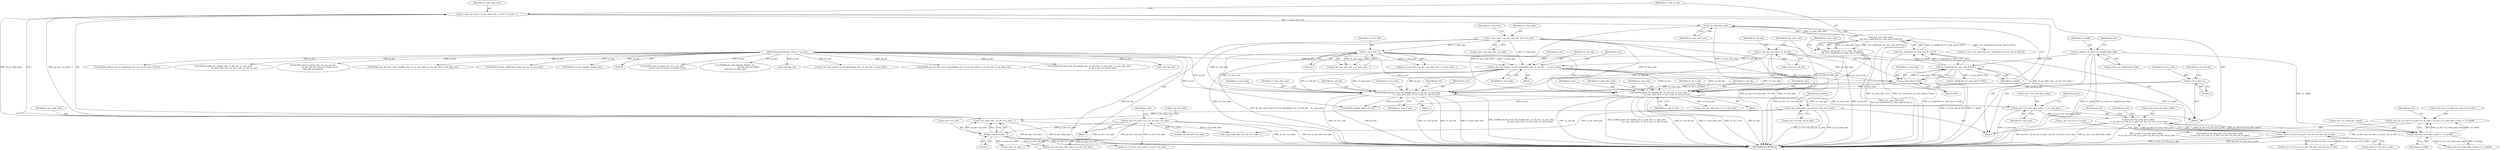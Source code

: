 digraph "0_Android_4a524d3a8ae9aa20c36430008e6bd429443f8f1d_1@pointer" {
"1000777" [label="(Call,ps_dec->ps_cur_slice->u2_first_mb_in_slice = ps_dec->u2_total_mbs_coded << u1_mbaff)"];
"1000783" [label="(Call,ps_dec->u2_total_mbs_coded << u1_mbaff)"];
"1000668" [label="(Call,ps_dec->u2_total_mbs_coded\n >= ps_dec->u2_frm_ht_in_mbs * ps_dec->u2_frm_wd_in_mbs)"];
"1000652" [label="(Call,ps_dec->u2_total_mbs_coded += u1_num_mbs)"];
"1000645" [label="(Call,ih264d_decode_recon_tfr_nmb(ps_dec, u1_mb_idx, u1_num_mbs,\n                             u1_num_mbs_next, u1_tfr_n_mb, u1_end_of_row))"];
"1000584" [label="(Call,ps_dec->pf_mvpred_ref_tfr_nby2mb(ps_dec, u1_mb_idx,    u1_num_mbs))"];
"1000130" [label="(MethodParameterIn,dec_struct_t * ps_dec)"];
"1000141" [label="(Call,u1_mb_idx = ps_dec->u1_mb_idx)"];
"1000487" [label="(Call,u1_num_mbs = ps_dec->u4_num_mbs_cur_nmb)"];
"1000501" [label="(Call,u1_num_mbs - 1)"];
"1000612" [label="(Call,u1_num_mbs & 0x01)"];
"1000607" [label="(Call,!u1_num_mbs_next)"];
"1000595" [label="(Call,u1_num_mbs_next = i2_pic_wdin_mbs - ps_dec->u2_mbx - 1)"];
"1000597" [label="(Call,i2_pic_wdin_mbs - ps_dec->u2_mbx - 1)"];
"1000150" [label="(Call,i2_pic_wdin_mbs = ps_dec->u2_frm_wd_in_mbs)"];
"1000599" [label="(Call,ps_dec->u2_mbx - 1)"];
"1000538" [label="(Call,ps_dec->u2_mbx = ps_cur_mb_info->u2_mbx)"];
"1000618" [label="(Call,u1_tfr_n_mb = 1)"];
"1000604" [label="(Call,u1_end_of_row = (!u1_num_mbs_next)\n && (!(u1_mbaff && (u1_num_mbs & 0x01))))"];
"1000606" [label="(Call,(!u1_num_mbs_next)\n && (!(u1_mbaff && (u1_num_mbs & 0x01))))"];
"1000609" [label="(Call,!(u1_mbaff && (u1_num_mbs & 0x01)))"];
"1000610" [label="(Call,u1_mbaff && (u1_num_mbs & 0x01))"];
"1000189" [label="(Call,u1_mbaff = ps_slice->u1_mbaff_frame_flag)"];
"1000631" [label="(Call,ih264d_parse_tfr_nmb(ps_dec, u1_mb_idx, u1_num_mbs,\n                            u1_num_mbs_next, u1_tfr_n_mb, u1_end_of_row))"];
"1000672" [label="(Call,ps_dec->u2_frm_ht_in_mbs * ps_dec->u2_frm_wd_in_mbs)"];
"1000227" [label="(Call,ih264d_end_of_pic(ps_dec, u1_is_idr_slice,\n                ps_dec->ps_cur_slice->u2_frame_num))"];
"1000668" [label="(Call,ps_dec->u2_total_mbs_coded\n >= ps_dec->u2_frm_ht_in_mbs * ps_dec->u2_frm_wd_in_mbs)"];
"1000645" [label="(Call,ih264d_decode_recon_tfr_nmb(ps_dec, u1_mb_idx, u1_num_mbs,\n                             u1_num_mbs_next, u1_tfr_n_mb, u1_end_of_row))"];
"1000651" [label="(Identifier,u1_end_of_row)"];
"1000597" [label="(Call,i2_pic_wdin_mbs - ps_dec->u2_mbx - 1)"];
"1000600" [label="(Call,ps_dec->u2_mbx)"];
"1000623" [label="(Identifier,ps_cur_mb_info)"];
"1001269" [label="(Call,ps_dec->u2_frm_ht_in_mbs * ps_dec->u2_frm_wd_in_mbs)"];
"1000503" [label="(Literal,1)"];
"1000357" [label="(Call,ih264d_get_next_display_field(ps_dec,\n                                              ps_dec->ps_out_buffer,\n &(ps_dec->s_disp_op)))"];
"1000630" [label="(Block,)"];
"1000604" [label="(Call,u1_end_of_row = (!u1_num_mbs_next)\n && (!(u1_mbaff && (u1_num_mbs & 0x01))))"];
"1001250" [label="(Call,ps_dec->i2_prev_slice_mbx = ps_dec->u2_mbx)"];
"1000547" [label="(Identifier,ps_dec)"];
"1000609" [label="(Call,!(u1_mbaff && (u1_num_mbs & 0x01)))"];
"1000689" [label="(Identifier,ps_dec)"];
"1001104" [label="(Call,ps_dec->u2_mbx - 1)"];
"1000676" [label="(Call,ps_dec->u2_frm_wd_in_mbs)"];
"1000497" [label="(Call,ps_dec->ps_nmb_info + u1_num_mbs - 1)"];
"1000456" [label="(Call,(void *)ps_dec)"];
"1001148" [label="(Call,ps_dec->pf_mvpred_ref_tfr_nby2mb(ps_dec, u1_mb_idx, u1_num_mbs))"];
"1000691" [label="(Call,ps_dec->i2_prev_slice_mbx = ps_dec->u2_mbx)"];
"1000612" [label="(Call,u1_num_mbs & 0x01)"];
"1000996" [label="(Call,ih264d_get_mb_info_cavlc_nonmbaff(ps_dec, i2_cur_mb_addr, ps_cur_mb_info, i2_mb_skip_run))"];
"1000486" [label="(Block,)"];
"1001102" [label="(Call,i2_pic_wdin_mbs - ps_dec->u2_mbx - 1)"];
"1000570" [label="(Block,)"];
"1000596" [label="(Identifier,u1_num_mbs_next)"];
"1000649" [label="(Identifier,u1_num_mbs_next)"];
"1000669" [label="(Call,ps_dec->u2_total_mbs_coded)"];
"1000682" [label="(Identifier,ps_dec)"];
"1000784" [label="(Call,ps_dec->u2_total_mbs_coded)"];
"1000542" [label="(Call,ps_cur_mb_info->u2_mbx)"];
"1000152" [label="(Call,ps_dec->u2_frm_wd_in_mbs)"];
"1000632" [label="(Identifier,ps_dec)"];
"1001186" [label="(Call,ih264d_decode_recon_tfr_nmb(ps_dec, u1_mb_idx, u1_num_mbs, u1_num_mbs_next,\n                                             u1_tfr_n_mb, u1_end_of_row))"];
"1000159" [label="(Identifier,ps_bitstrm)"];
"1000191" [label="(Call,ps_slice->u1_mbaff_frame_flag)"];
"1000595" [label="(Call,u1_num_mbs_next = i2_pic_wdin_mbs - ps_dec->u2_mbx - 1)"];
"1000659" [label="(Identifier,ps_dec)"];
"1001111" [label="(Call,(!u1_num_mbs_next) && (!(u1_mbaff && (u1_num_mbs & 0x01))))"];
"1000672" [label="(Call,ps_dec->u2_frm_ht_in_mbs * ps_dec->u2_frm_wd_in_mbs)"];
"1000189" [label="(Call,u1_mbaff = ps_slice->u1_mbaff_frame_flag)"];
"1000635" [label="(Identifier,u1_num_mbs_next)"];
"1000656" [label="(Identifier,u1_num_mbs)"];
"1000412" [label="(Call,(void *)ps_dec)"];
"1000892" [label="(Call,ih264d_update_qp(ps_dec, 0))"];
"1000634" [label="(Identifier,u1_num_mbs)"];
"1000586" [label="(Identifier,u1_mb_idx)"];
"1000151" [label="(Identifier,i2_pic_wdin_mbs)"];
"1000493" [label="(Identifier,u1_num_mbs)"];
"1000143" [label="(Call,ps_dec->u1_mb_idx)"];
"1000190" [label="(Identifier,u1_mbaff)"];
"1000613" [label="(Identifier,u1_num_mbs)"];
"1001284" [label="(MethodReturn,WORD32)"];
"1000488" [label="(Identifier,u1_num_mbs)"];
"1000636" [label="(Identifier,u1_tfr_n_mb)"];
"1000585" [label="(Identifier,ps_dec)"];
"1000777" [label="(Call,ps_dec->ps_cur_slice->u2_first_mb_in_slice = ps_dec->u2_total_mbs_coded << u1_mbaff)"];
"1000141" [label="(Call,u1_mb_idx = ps_dec->u1_mb_idx)"];
"1000200" [label="(Identifier,ps_dec)"];
"1000583" [label="(Block,)"];
"1000809" [label="(Call,ps_dec->u2_total_mbs_coded << u1_mbaff)"];
"1001061" [label="(Call,ih264d_update_nnz_for_skipmb(ps_dec, ps_cur_mb_info, CAVLC))"];
"1000638" [label="(Call,ps_dec->ps_nmb_info += u1_num_mbs)"];
"1001172" [label="(Call,ih264d_parse_tfr_nmb(ps_dec, u1_mb_idx, u1_num_mbs,\n                                     u1_num_mbs_next, u1_tfr_n_mb, u1_end_of_row))"];
"1000644" [label="(Block,)"];
"1000647" [label="(Identifier,u1_mb_idx)"];
"1000142" [label="(Identifier,u1_mb_idx)"];
"1000489" [label="(Call,ps_dec->u4_num_mbs_cur_nmb)"];
"1000606" [label="(Call,(!u1_num_mbs_next)\n && (!(u1_mbaff && (u1_num_mbs & 0x01))))"];
"1000620" [label="(Literal,1)"];
"1000587" [label="(Identifier,u1_num_mbs)"];
"1000318" [label="(Call,ih264d_start_of_pic(ps_dec, poc, ps_cur_poc,\n                        ps_dec->ps_cur_slice->u2_frame_num,\n &ps_dec->ps_pps[j]))"];
"1000783" [label="(Call,ps_dec->u2_total_mbs_coded << u1_mbaff)"];
"1000614" [label="(Literal,0x01)"];
"1000650" [label="(Identifier,u1_tfr_n_mb)"];
"1000619" [label="(Identifier,u1_tfr_n_mb)"];
"1000791" [label="(Identifier,ps_dec)"];
"1000654" [label="(Identifier,ps_dec)"];
"1000667" [label="(ControlStructure,if(ps_dec->u2_total_mbs_coded\n >= ps_dec->u2_frm_ht_in_mbs * ps_dec->u2_frm_wd_in_mbs))"];
"1000502" [label="(Identifier,u1_num_mbs)"];
"1000607" [label="(Call,!u1_num_mbs_next)"];
"1000538" [label="(Call,ps_dec->u2_mbx = ps_cur_mb_info->u2_mbx)"];
"1000539" [label="(Call,ps_dec->u2_mbx)"];
"1000990" [label="(Call,ih264d_get_mb_info_cavlc_mbaff(ps_dec, i2_cur_mb_addr, ps_cur_mb_info, i2_mb_skip_run))"];
"1001115" [label="(Call,u1_mbaff && (u1_num_mbs & 0x01))"];
"1000633" [label="(Identifier,u1_mb_idx)"];
"1000495" [label="(Call,ps_cur_mb_info = ps_dec->ps_nmb_info + u1_num_mbs - 1)"];
"1000590" [label="(Identifier,ps_dec)"];
"1000603" [label="(Literal,1)"];
"1000605" [label="(Identifier,u1_end_of_row)"];
"1000610" [label="(Call,u1_mbaff && (u1_num_mbs & 0x01))"];
"1000646" [label="(Identifier,ps_dec)"];
"1000653" [label="(Call,ps_dec->u2_total_mbs_coded)"];
"1000599" [label="(Call,ps_dec->u2_mbx - 1)"];
"1001089" [label="(Call,ih264d_update_mbaff_left_nnz(ps_dec, ps_cur_mb_info))"];
"1000598" [label="(Identifier,i2_pic_wdin_mbs)"];
"1000584" [label="(Call,ps_dec->pf_mvpred_ref_tfr_nby2mb(ps_dec, u1_mb_idx,    u1_num_mbs))"];
"1000150" [label="(Call,i2_pic_wdin_mbs = ps_dec->u2_frm_wd_in_mbs)"];
"1000608" [label="(Identifier,u1_num_mbs_next)"];
"1000648" [label="(Identifier,u1_num_mbs)"];
"1000640" [label="(Identifier,ps_dec)"];
"1000618" [label="(Call,u1_tfr_n_mb = 1)"];
"1000130" [label="(MethodParameterIn,dec_struct_t * ps_dec)"];
"1000205" [label="(Call,ih264d_err_pic_dispbuf_mgr(ps_dec))"];
"1000501" [label="(Call,u1_num_mbs - 1)"];
"1000487" [label="(Call,u1_num_mbs = ps_dec->u4_num_mbs_cur_nmb)"];
"1000611" [label="(Identifier,u1_mbaff)"];
"1000787" [label="(Identifier,u1_mbaff)"];
"1000616" [label="(Identifier,u1_slice_end)"];
"1000631" [label="(Call,ih264d_parse_tfr_nmb(ps_dec, u1_mb_idx, u1_num_mbs,\n                            u1_num_mbs_next, u1_tfr_n_mb, u1_end_of_row))"];
"1000673" [label="(Call,ps_dec->u2_frm_ht_in_mbs)"];
"1000637" [label="(Identifier,u1_end_of_row)"];
"1000652" [label="(Call,ps_dec->u2_total_mbs_coded += u1_num_mbs)"];
"1000778" [label="(Call,ps_dec->ps_cur_slice->u2_first_mb_in_slice)"];
"1000136" [label="(Block,)"];
"1000777" -> "1000136"  [label="AST: "];
"1000777" -> "1000783"  [label="CFG: "];
"1000778" -> "1000777"  [label="AST: "];
"1000783" -> "1000777"  [label="AST: "];
"1000791" -> "1000777"  [label="CFG: "];
"1000777" -> "1001284"  [label="DDG: ps_dec->ps_cur_slice->u2_first_mb_in_slice"];
"1000783" -> "1000777"  [label="DDG: ps_dec->u2_total_mbs_coded"];
"1000783" -> "1000777"  [label="DDG: u1_mbaff"];
"1000783" -> "1000787"  [label="CFG: "];
"1000784" -> "1000783"  [label="AST: "];
"1000787" -> "1000783"  [label="AST: "];
"1000668" -> "1000783"  [label="DDG: ps_dec->u2_total_mbs_coded"];
"1000189" -> "1000783"  [label="DDG: u1_mbaff"];
"1000610" -> "1000783"  [label="DDG: u1_mbaff"];
"1000783" -> "1000809"  [label="DDG: ps_dec->u2_total_mbs_coded"];
"1000783" -> "1000809"  [label="DDG: u1_mbaff"];
"1000668" -> "1000667"  [label="AST: "];
"1000668" -> "1000672"  [label="CFG: "];
"1000669" -> "1000668"  [label="AST: "];
"1000672" -> "1000668"  [label="AST: "];
"1000682" -> "1000668"  [label="CFG: "];
"1000689" -> "1000668"  [label="CFG: "];
"1000668" -> "1001284"  [label="DDG: ps_dec->u2_total_mbs_coded\n >= ps_dec->u2_frm_ht_in_mbs * ps_dec->u2_frm_wd_in_mbs"];
"1000668" -> "1001284"  [label="DDG: ps_dec->u2_frm_ht_in_mbs * ps_dec->u2_frm_wd_in_mbs"];
"1000668" -> "1001284"  [label="DDG: ps_dec->u2_total_mbs_coded"];
"1000652" -> "1000668"  [label="DDG: ps_dec->u2_total_mbs_coded"];
"1000672" -> "1000668"  [label="DDG: ps_dec->u2_frm_ht_in_mbs"];
"1000672" -> "1000668"  [label="DDG: ps_dec->u2_frm_wd_in_mbs"];
"1000652" -> "1000570"  [label="AST: "];
"1000652" -> "1000656"  [label="CFG: "];
"1000653" -> "1000652"  [label="AST: "];
"1000656" -> "1000652"  [label="AST: "];
"1000659" -> "1000652"  [label="CFG: "];
"1000652" -> "1001284"  [label="DDG: u1_num_mbs"];
"1000645" -> "1000652"  [label="DDG: u1_num_mbs"];
"1000631" -> "1000652"  [label="DDG: u1_num_mbs"];
"1000645" -> "1000644"  [label="AST: "];
"1000645" -> "1000651"  [label="CFG: "];
"1000646" -> "1000645"  [label="AST: "];
"1000647" -> "1000645"  [label="AST: "];
"1000648" -> "1000645"  [label="AST: "];
"1000649" -> "1000645"  [label="AST: "];
"1000650" -> "1000645"  [label="AST: "];
"1000651" -> "1000645"  [label="AST: "];
"1000654" -> "1000645"  [label="CFG: "];
"1000645" -> "1001284"  [label="DDG: u1_tfr_n_mb"];
"1000645" -> "1001284"  [label="DDG: ps_dec"];
"1000645" -> "1001284"  [label="DDG: u1_end_of_row"];
"1000645" -> "1001284"  [label="DDG: u1_mb_idx"];
"1000645" -> "1001284"  [label="DDG: u1_num_mbs_next"];
"1000645" -> "1001284"  [label="DDG: ih264d_decode_recon_tfr_nmb(ps_dec, u1_mb_idx, u1_num_mbs,\n                             u1_num_mbs_next, u1_tfr_n_mb, u1_end_of_row)"];
"1000584" -> "1000645"  [label="DDG: ps_dec"];
"1000584" -> "1000645"  [label="DDG: u1_mb_idx"];
"1000584" -> "1000645"  [label="DDG: u1_num_mbs"];
"1000130" -> "1000645"  [label="DDG: ps_dec"];
"1000141" -> "1000645"  [label="DDG: u1_mb_idx"];
"1000612" -> "1000645"  [label="DDG: u1_num_mbs"];
"1000487" -> "1000645"  [label="DDG: u1_num_mbs"];
"1000501" -> "1000645"  [label="DDG: u1_num_mbs"];
"1000607" -> "1000645"  [label="DDG: u1_num_mbs_next"];
"1000618" -> "1000645"  [label="DDG: u1_tfr_n_mb"];
"1000604" -> "1000645"  [label="DDG: u1_end_of_row"];
"1000645" -> "1000892"  [label="DDG: ps_dec"];
"1000584" -> "1000583"  [label="AST: "];
"1000584" -> "1000587"  [label="CFG: "];
"1000585" -> "1000584"  [label="AST: "];
"1000586" -> "1000584"  [label="AST: "];
"1000587" -> "1000584"  [label="AST: "];
"1000590" -> "1000584"  [label="CFG: "];
"1000584" -> "1001284"  [label="DDG: ps_dec->pf_mvpred_ref_tfr_nby2mb(ps_dec, u1_mb_idx,    u1_num_mbs)"];
"1000130" -> "1000584"  [label="DDG: ps_dec"];
"1000141" -> "1000584"  [label="DDG: u1_mb_idx"];
"1000487" -> "1000584"  [label="DDG: u1_num_mbs"];
"1000501" -> "1000584"  [label="DDG: u1_num_mbs"];
"1000584" -> "1000612"  [label="DDG: u1_num_mbs"];
"1000584" -> "1000631"  [label="DDG: ps_dec"];
"1000584" -> "1000631"  [label="DDG: u1_mb_idx"];
"1000584" -> "1000631"  [label="DDG: u1_num_mbs"];
"1000130" -> "1000129"  [label="AST: "];
"1000130" -> "1001284"  [label="DDG: ps_dec"];
"1000130" -> "1000205"  [label="DDG: ps_dec"];
"1000130" -> "1000227"  [label="DDG: ps_dec"];
"1000130" -> "1000318"  [label="DDG: ps_dec"];
"1000130" -> "1000357"  [label="DDG: ps_dec"];
"1000130" -> "1000412"  [label="DDG: ps_dec"];
"1000130" -> "1000456"  [label="DDG: ps_dec"];
"1000130" -> "1000631"  [label="DDG: ps_dec"];
"1000130" -> "1000892"  [label="DDG: ps_dec"];
"1000130" -> "1000990"  [label="DDG: ps_dec"];
"1000130" -> "1000996"  [label="DDG: ps_dec"];
"1000130" -> "1001061"  [label="DDG: ps_dec"];
"1000130" -> "1001089"  [label="DDG: ps_dec"];
"1000130" -> "1001148"  [label="DDG: ps_dec"];
"1000130" -> "1001172"  [label="DDG: ps_dec"];
"1000130" -> "1001186"  [label="DDG: ps_dec"];
"1000141" -> "1000136"  [label="AST: "];
"1000141" -> "1000143"  [label="CFG: "];
"1000142" -> "1000141"  [label="AST: "];
"1000143" -> "1000141"  [label="AST: "];
"1000151" -> "1000141"  [label="CFG: "];
"1000141" -> "1001284"  [label="DDG: u1_mb_idx"];
"1000141" -> "1001284"  [label="DDG: ps_dec->u1_mb_idx"];
"1000141" -> "1000631"  [label="DDG: u1_mb_idx"];
"1000487" -> "1000486"  [label="AST: "];
"1000487" -> "1000489"  [label="CFG: "];
"1000488" -> "1000487"  [label="AST: "];
"1000489" -> "1000487"  [label="AST: "];
"1000493" -> "1000487"  [label="CFG: "];
"1000487" -> "1001284"  [label="DDG: ps_dec->u4_num_mbs_cur_nmb"];
"1000487" -> "1001284"  [label="DDG: u1_num_mbs"];
"1000487" -> "1000501"  [label="DDG: u1_num_mbs"];
"1000487" -> "1000612"  [label="DDG: u1_num_mbs"];
"1000487" -> "1000631"  [label="DDG: u1_num_mbs"];
"1000501" -> "1000497"  [label="AST: "];
"1000501" -> "1000503"  [label="CFG: "];
"1000502" -> "1000501"  [label="AST: "];
"1000503" -> "1000501"  [label="AST: "];
"1000497" -> "1000501"  [label="CFG: "];
"1000501" -> "1001284"  [label="DDG: u1_num_mbs"];
"1000501" -> "1000495"  [label="DDG: u1_num_mbs"];
"1000501" -> "1000495"  [label="DDG: 1"];
"1000501" -> "1000497"  [label="DDG: u1_num_mbs"];
"1000501" -> "1000497"  [label="DDG: 1"];
"1000501" -> "1000612"  [label="DDG: u1_num_mbs"];
"1000501" -> "1000631"  [label="DDG: u1_num_mbs"];
"1000612" -> "1000610"  [label="AST: "];
"1000612" -> "1000614"  [label="CFG: "];
"1000613" -> "1000612"  [label="AST: "];
"1000614" -> "1000612"  [label="AST: "];
"1000610" -> "1000612"  [label="CFG: "];
"1000612" -> "1000610"  [label="DDG: u1_num_mbs"];
"1000612" -> "1000610"  [label="DDG: 0x01"];
"1000612" -> "1000631"  [label="DDG: u1_num_mbs"];
"1000607" -> "1000606"  [label="AST: "];
"1000607" -> "1000608"  [label="CFG: "];
"1000608" -> "1000607"  [label="AST: "];
"1000611" -> "1000607"  [label="CFG: "];
"1000606" -> "1000607"  [label="CFG: "];
"1000607" -> "1000606"  [label="DDG: u1_num_mbs_next"];
"1000595" -> "1000607"  [label="DDG: u1_num_mbs_next"];
"1000607" -> "1000631"  [label="DDG: u1_num_mbs_next"];
"1000595" -> "1000570"  [label="AST: "];
"1000595" -> "1000597"  [label="CFG: "];
"1000596" -> "1000595"  [label="AST: "];
"1000597" -> "1000595"  [label="AST: "];
"1000605" -> "1000595"  [label="CFG: "];
"1000595" -> "1001284"  [label="DDG: i2_pic_wdin_mbs - ps_dec->u2_mbx - 1"];
"1000597" -> "1000595"  [label="DDG: i2_pic_wdin_mbs"];
"1000597" -> "1000595"  [label="DDG: ps_dec->u2_mbx - 1"];
"1000597" -> "1000599"  [label="CFG: "];
"1000598" -> "1000597"  [label="AST: "];
"1000599" -> "1000597"  [label="AST: "];
"1000597" -> "1001284"  [label="DDG: ps_dec->u2_mbx - 1"];
"1000597" -> "1001284"  [label="DDG: i2_pic_wdin_mbs"];
"1000150" -> "1000597"  [label="DDG: i2_pic_wdin_mbs"];
"1000599" -> "1000597"  [label="DDG: ps_dec->u2_mbx"];
"1000599" -> "1000597"  [label="DDG: 1"];
"1000597" -> "1001102"  [label="DDG: i2_pic_wdin_mbs"];
"1000150" -> "1000136"  [label="AST: "];
"1000150" -> "1000152"  [label="CFG: "];
"1000151" -> "1000150"  [label="AST: "];
"1000152" -> "1000150"  [label="AST: "];
"1000159" -> "1000150"  [label="CFG: "];
"1000150" -> "1001284"  [label="DDG: i2_pic_wdin_mbs"];
"1000150" -> "1001284"  [label="DDG: ps_dec->u2_frm_wd_in_mbs"];
"1000150" -> "1001102"  [label="DDG: i2_pic_wdin_mbs"];
"1000599" -> "1000603"  [label="CFG: "];
"1000600" -> "1000599"  [label="AST: "];
"1000603" -> "1000599"  [label="AST: "];
"1000599" -> "1001284"  [label="DDG: ps_dec->u2_mbx"];
"1000538" -> "1000599"  [label="DDG: ps_dec->u2_mbx"];
"1000599" -> "1000691"  [label="DDG: ps_dec->u2_mbx"];
"1000599" -> "1001104"  [label="DDG: ps_dec->u2_mbx"];
"1000599" -> "1001250"  [label="DDG: ps_dec->u2_mbx"];
"1000538" -> "1000486"  [label="AST: "];
"1000538" -> "1000542"  [label="CFG: "];
"1000539" -> "1000538"  [label="AST: "];
"1000542" -> "1000538"  [label="AST: "];
"1000547" -> "1000538"  [label="CFG: "];
"1000538" -> "1001284"  [label="DDG: ps_cur_mb_info->u2_mbx"];
"1000538" -> "1001284"  [label="DDG: ps_dec->u2_mbx"];
"1000538" -> "1000691"  [label="DDG: ps_dec->u2_mbx"];
"1000538" -> "1001104"  [label="DDG: ps_dec->u2_mbx"];
"1000538" -> "1001250"  [label="DDG: ps_dec->u2_mbx"];
"1000618" -> "1000570"  [label="AST: "];
"1000618" -> "1000620"  [label="CFG: "];
"1000619" -> "1000618"  [label="AST: "];
"1000620" -> "1000618"  [label="AST: "];
"1000623" -> "1000618"  [label="CFG: "];
"1000618" -> "1000631"  [label="DDG: u1_tfr_n_mb"];
"1000604" -> "1000570"  [label="AST: "];
"1000604" -> "1000606"  [label="CFG: "];
"1000605" -> "1000604"  [label="AST: "];
"1000606" -> "1000604"  [label="AST: "];
"1000616" -> "1000604"  [label="CFG: "];
"1000604" -> "1001284"  [label="DDG: (!u1_num_mbs_next)\n && (!(u1_mbaff && (u1_num_mbs & 0x01)))"];
"1000606" -> "1000604"  [label="DDG: !u1_num_mbs_next"];
"1000606" -> "1000604"  [label="DDG: !(u1_mbaff && (u1_num_mbs & 0x01))"];
"1000604" -> "1000631"  [label="DDG: u1_end_of_row"];
"1000606" -> "1000609"  [label="CFG: "];
"1000609" -> "1000606"  [label="AST: "];
"1000606" -> "1001284"  [label="DDG: !u1_num_mbs_next"];
"1000606" -> "1001284"  [label="DDG: !(u1_mbaff && (u1_num_mbs & 0x01))"];
"1000609" -> "1000606"  [label="DDG: u1_mbaff && (u1_num_mbs & 0x01)"];
"1000606" -> "1001111"  [label="DDG: !(u1_mbaff && (u1_num_mbs & 0x01))"];
"1000609" -> "1000610"  [label="CFG: "];
"1000610" -> "1000609"  [label="AST: "];
"1000609" -> "1001284"  [label="DDG: u1_mbaff && (u1_num_mbs & 0x01)"];
"1000610" -> "1000609"  [label="DDG: u1_mbaff"];
"1000610" -> "1000609"  [label="DDG: u1_num_mbs & 0x01"];
"1000610" -> "1000611"  [label="CFG: "];
"1000611" -> "1000610"  [label="AST: "];
"1000610" -> "1001284"  [label="DDG: u1_mbaff"];
"1000610" -> "1001284"  [label="DDG: u1_num_mbs & 0x01"];
"1000189" -> "1000610"  [label="DDG: u1_mbaff"];
"1000610" -> "1001115"  [label="DDG: u1_num_mbs & 0x01"];
"1000189" -> "1000136"  [label="AST: "];
"1000189" -> "1000191"  [label="CFG: "];
"1000190" -> "1000189"  [label="AST: "];
"1000191" -> "1000189"  [label="AST: "];
"1000200" -> "1000189"  [label="CFG: "];
"1000189" -> "1001284"  [label="DDG: u1_mbaff"];
"1000189" -> "1001284"  [label="DDG: ps_slice->u1_mbaff_frame_flag"];
"1000631" -> "1000630"  [label="AST: "];
"1000631" -> "1000637"  [label="CFG: "];
"1000632" -> "1000631"  [label="AST: "];
"1000633" -> "1000631"  [label="AST: "];
"1000634" -> "1000631"  [label="AST: "];
"1000635" -> "1000631"  [label="AST: "];
"1000636" -> "1000631"  [label="AST: "];
"1000637" -> "1000631"  [label="AST: "];
"1000640" -> "1000631"  [label="CFG: "];
"1000631" -> "1001284"  [label="DDG: ps_dec"];
"1000631" -> "1001284"  [label="DDG: u1_mb_idx"];
"1000631" -> "1001284"  [label="DDG: ih264d_parse_tfr_nmb(ps_dec, u1_mb_idx, u1_num_mbs,\n                            u1_num_mbs_next, u1_tfr_n_mb, u1_end_of_row)"];
"1000631" -> "1001284"  [label="DDG: u1_end_of_row"];
"1000631" -> "1001284"  [label="DDG: u1_num_mbs_next"];
"1000631" -> "1001284"  [label="DDG: u1_tfr_n_mb"];
"1000631" -> "1000638"  [label="DDG: u1_num_mbs"];
"1000631" -> "1000892"  [label="DDG: ps_dec"];
"1000672" -> "1000676"  [label="CFG: "];
"1000673" -> "1000672"  [label="AST: "];
"1000676" -> "1000672"  [label="AST: "];
"1000672" -> "1001284"  [label="DDG: ps_dec->u2_frm_wd_in_mbs"];
"1000672" -> "1001284"  [label="DDG: ps_dec->u2_frm_ht_in_mbs"];
"1000672" -> "1001269"  [label="DDG: ps_dec->u2_frm_ht_in_mbs"];
"1000672" -> "1001269"  [label="DDG: ps_dec->u2_frm_wd_in_mbs"];
}

